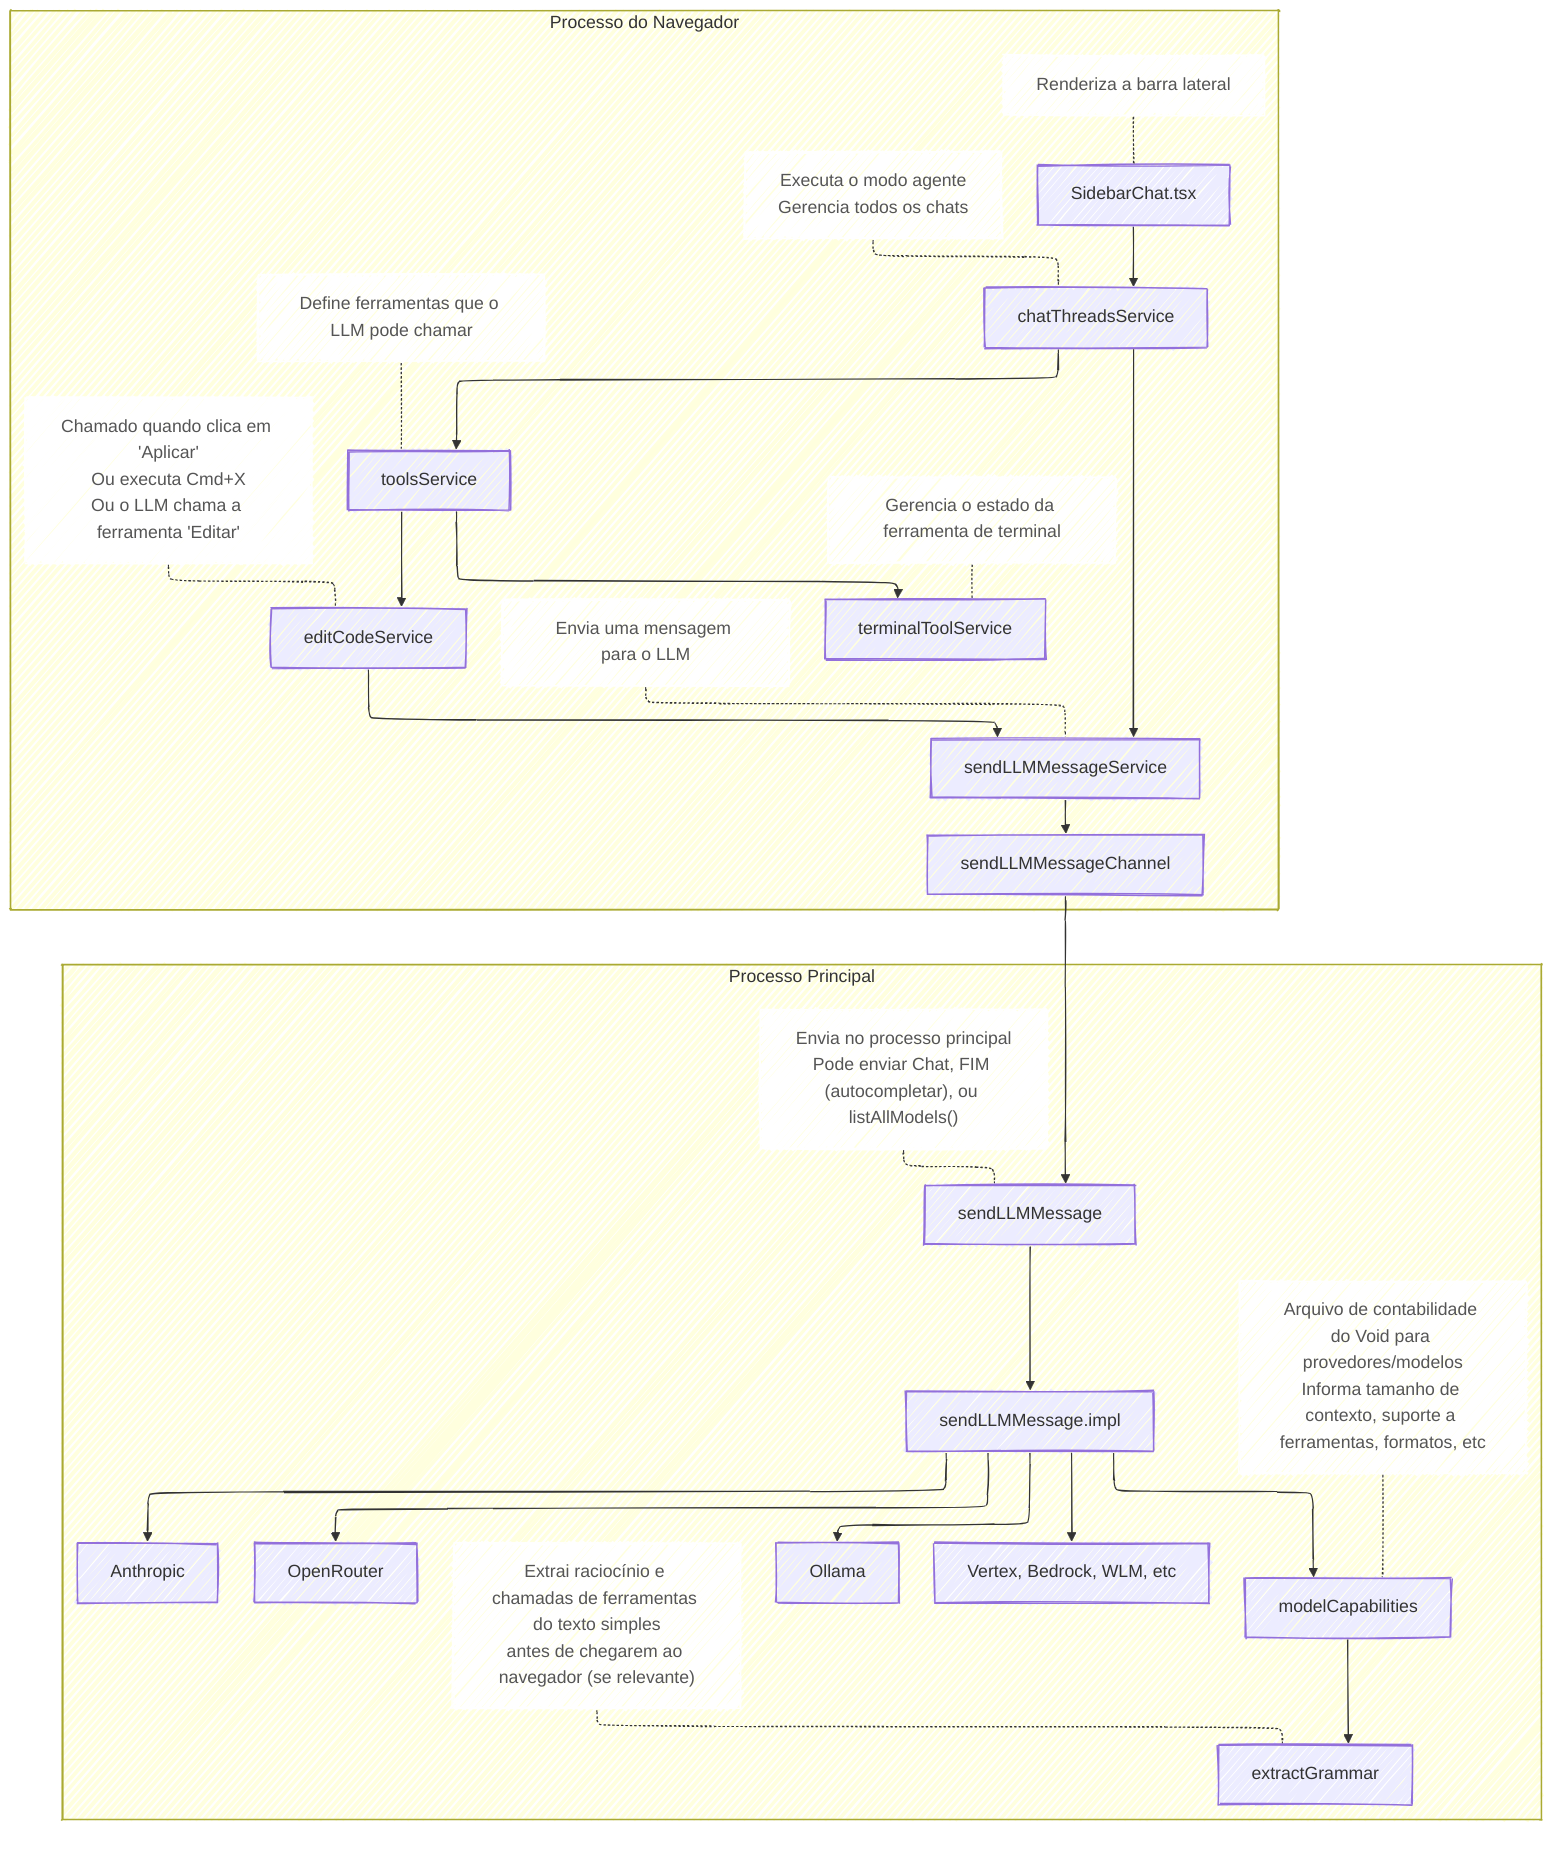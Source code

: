---
config:
  layout: elk
  theme: mc
  look: handDrawn
---
flowchart TD
    subgraph "Processo do Navegador"
        A[SidebarChat.tsx] --> B[chatThreadsService]
        B --> C[toolsService]
        B --> G[sendLLMMessageService]
        C --> D[terminalToolService]
        C --> E[editCodeService]
        E --> G
        G --> H[sendLLMMessageChannel]
        A1["Renderiza a barra lateral"] -.- A
        B1["Executa o modo agente<br>Gerencia todos os chats"] -.- B
        C1["Define ferramentas que o LLM pode chamar"] -.- C
        D1["Gerencia o estado da ferramenta de terminal"] -.- D
        E1["Chamado quando clica em 'Aplicar'<br>Ou executa Cmd+X<br>Ou o LLM chama a ferramenta 'Editar'"] -.- E
        G1["Envia uma mensagem para o LLM"] -.- G
    end
    subgraph "Processo Principal"
        H --> M[sendLLMMessage]
        M --> I[sendLLMMessage.impl]
        I --> J[Anthropic]
        I --> K[OpenRouter]
        I --> L[Ollama]
        I --> O[Vertex, Bedrock, WLM, etc]
        I --> N[modelCapabilities]
        N --> P[extractGrammar]
        M1["Envia no processo principal<br>Pode enviar Chat, FIM (autocompletar), ou listAllModels()"] -.- M
        N1["Arquivo de contabilidade do Void para provedores/modelos<br>Informa tamanho de contexto, suporte a ferramentas, formatos, etc"] -.- N
        P1["Extrai raciocínio e chamadas de ferramentas do texto simples<br>antes de chegarem ao navegador (se relevante)"] -.- P
    end
    style A1 fill:#ffffff,stroke:#ffffff,color:#555555
    style B1 fill:#ffffff,stroke:#ffffff,color:#555555
    style C1 fill:#ffffff,stroke:#ffffff,color:#555555
    style D1 fill:#ffffff,stroke:#ffffff,color:#555555
    style E1 fill:#ffffff,stroke:#ffffff,color:#555555
    style G1 fill:#ffffff,stroke:#ffffff,color:#555555
    style M1 fill:#ffffff,stroke:#ffffff,color:#555555
    style N1 fill:#ffffff,stroke:#ffffff,color:#555555
    style P1 fill:#ffffff,stroke:#ffffff,color:#555555